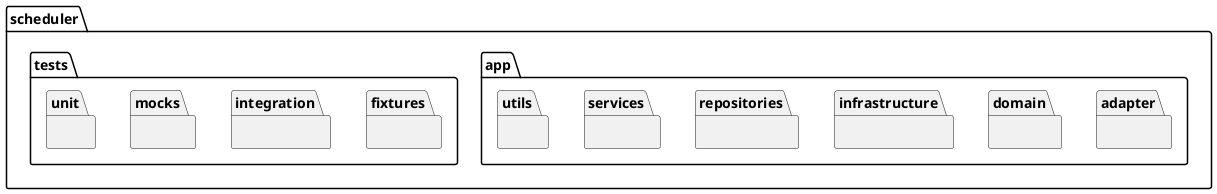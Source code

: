 @startuml
' Package diagram for scheduler/ directory (up to two levels)
package "scheduler" {
  package "app" {
    package "adapter" {}
    package "domain" {}
    package "infrastructure" {}
    package "repositories" {}
    package "services" {}
    package "utils" {}
  }

  package "tests" {
    package "fixtures" {}
    package "integration" {}
    package "mocks" {}
    package "unit" {}
  }
}
@enduml

